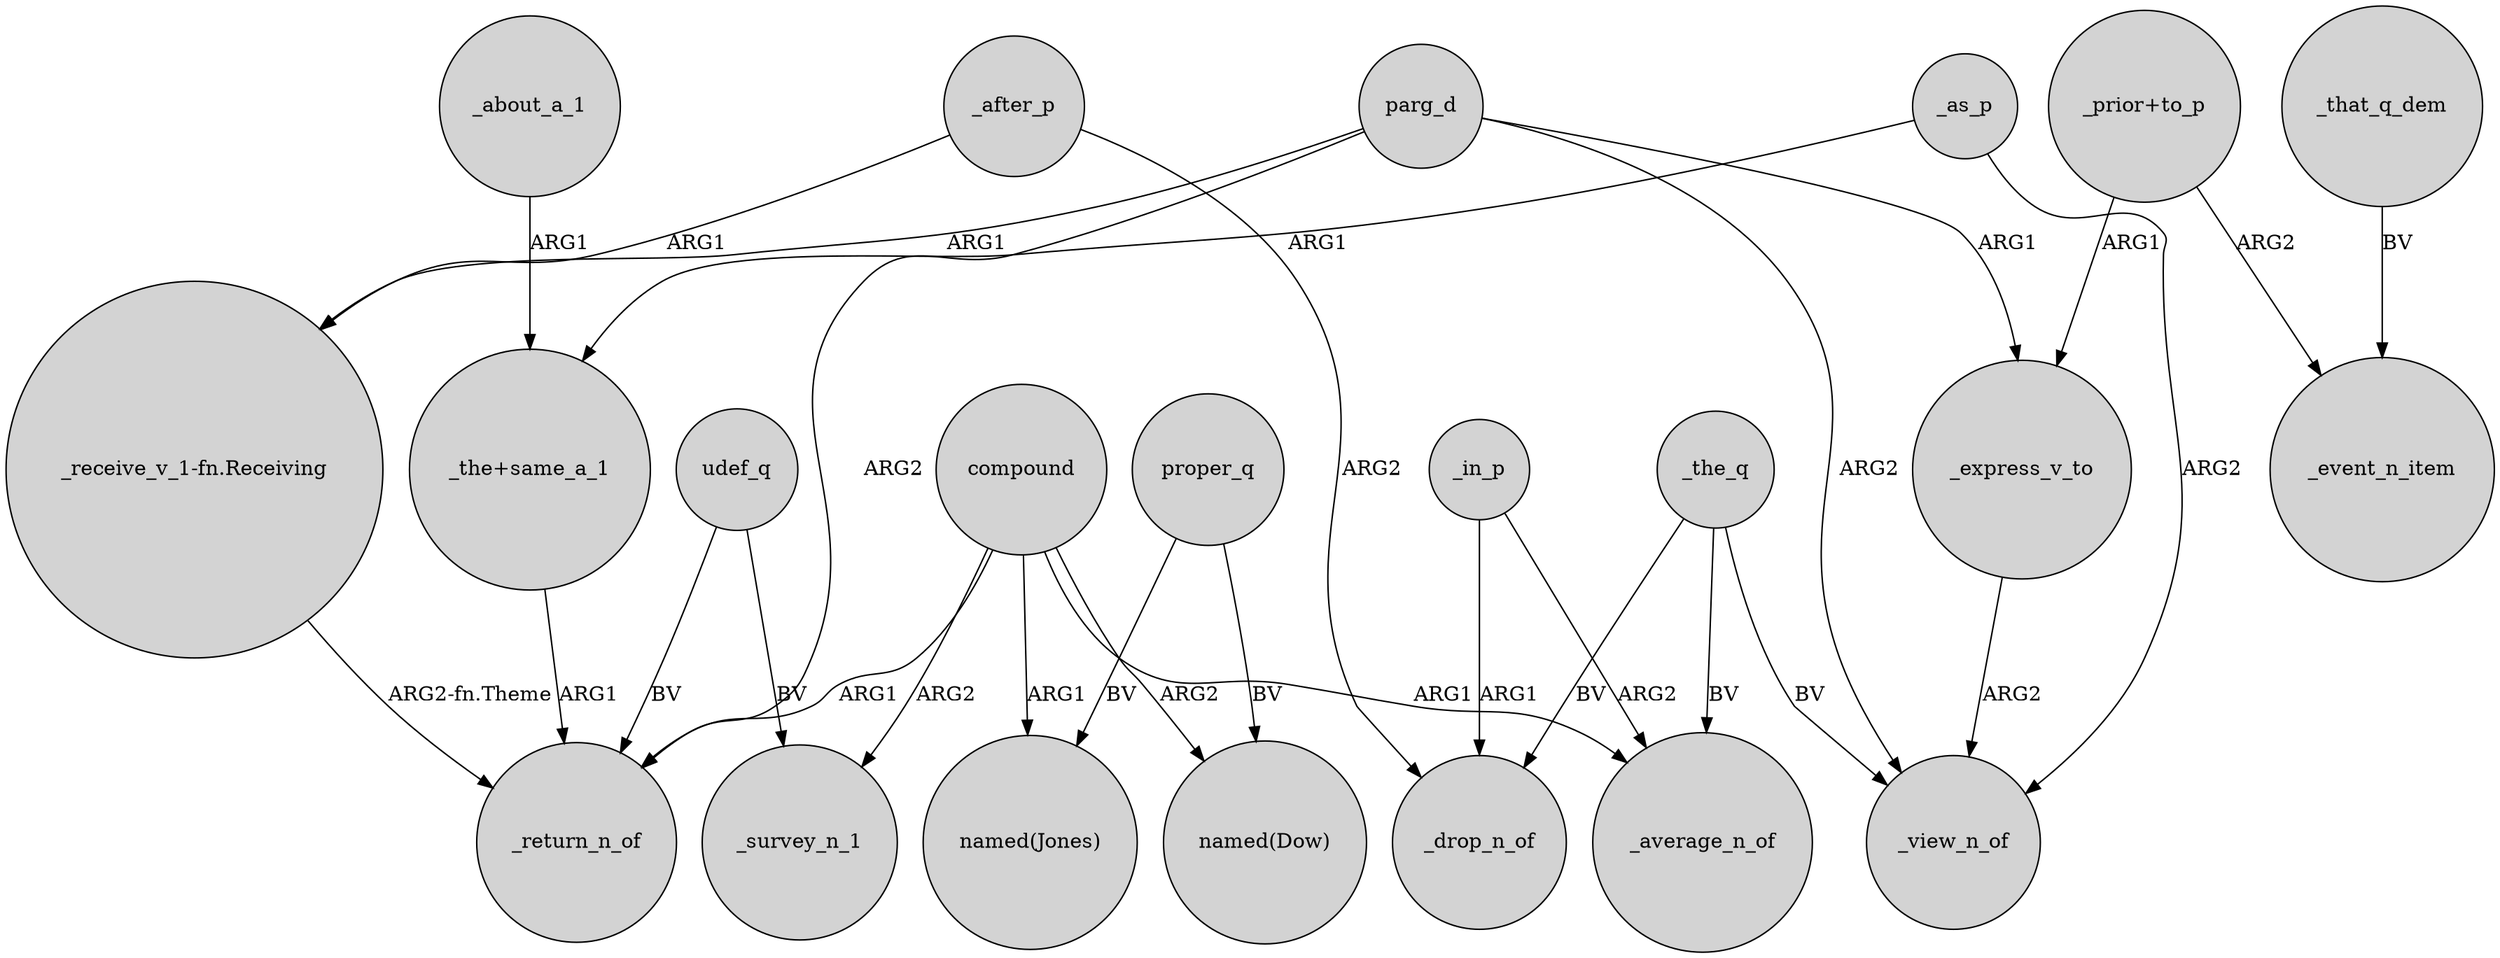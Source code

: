 digraph {
	node [shape=circle style=filled]
	_about_a_1 -> "_the+same_a_1" [label=ARG1]
	_as_p -> "_the+same_a_1" [label=ARG1]
	_after_p -> "_receive_v_1-fn.Receiving" [label=ARG1]
	compound -> "named(Dow)" [label=ARG2]
	udef_q -> _survey_n_1 [label=BV]
	"_prior+to_p" -> _event_n_item [label=ARG2]
	parg_d -> "_receive_v_1-fn.Receiving" [label=ARG1]
	udef_q -> _return_n_of [label=BV]
	_in_p -> _drop_n_of [label=ARG1]
	proper_q -> "named(Dow)" [label=BV]
	compound -> _average_n_of [label=ARG1]
	compound -> _survey_n_1 [label=ARG2]
	_as_p -> _view_n_of [label=ARG2]
	"_the+same_a_1" -> _return_n_of [label=ARG1]
	"_receive_v_1-fn.Receiving" -> _return_n_of [label="ARG2-fn.Theme"]
	_the_q -> _view_n_of [label=BV]
	proper_q -> "named(Jones)" [label=BV]
	_in_p -> _average_n_of [label=ARG2]
	"_prior+to_p" -> _express_v_to [label=ARG1]
	_the_q -> _average_n_of [label=BV]
	parg_d -> _return_n_of [label=ARG2]
	_the_q -> _drop_n_of [label=BV]
	_express_v_to -> _view_n_of [label=ARG2]
	parg_d -> _express_v_to [label=ARG1]
	parg_d -> _view_n_of [label=ARG2]
	_after_p -> _drop_n_of [label=ARG2]
	compound -> "named(Jones)" [label=ARG1]
	_that_q_dem -> _event_n_item [label=BV]
	compound -> _return_n_of [label=ARG1]
}
